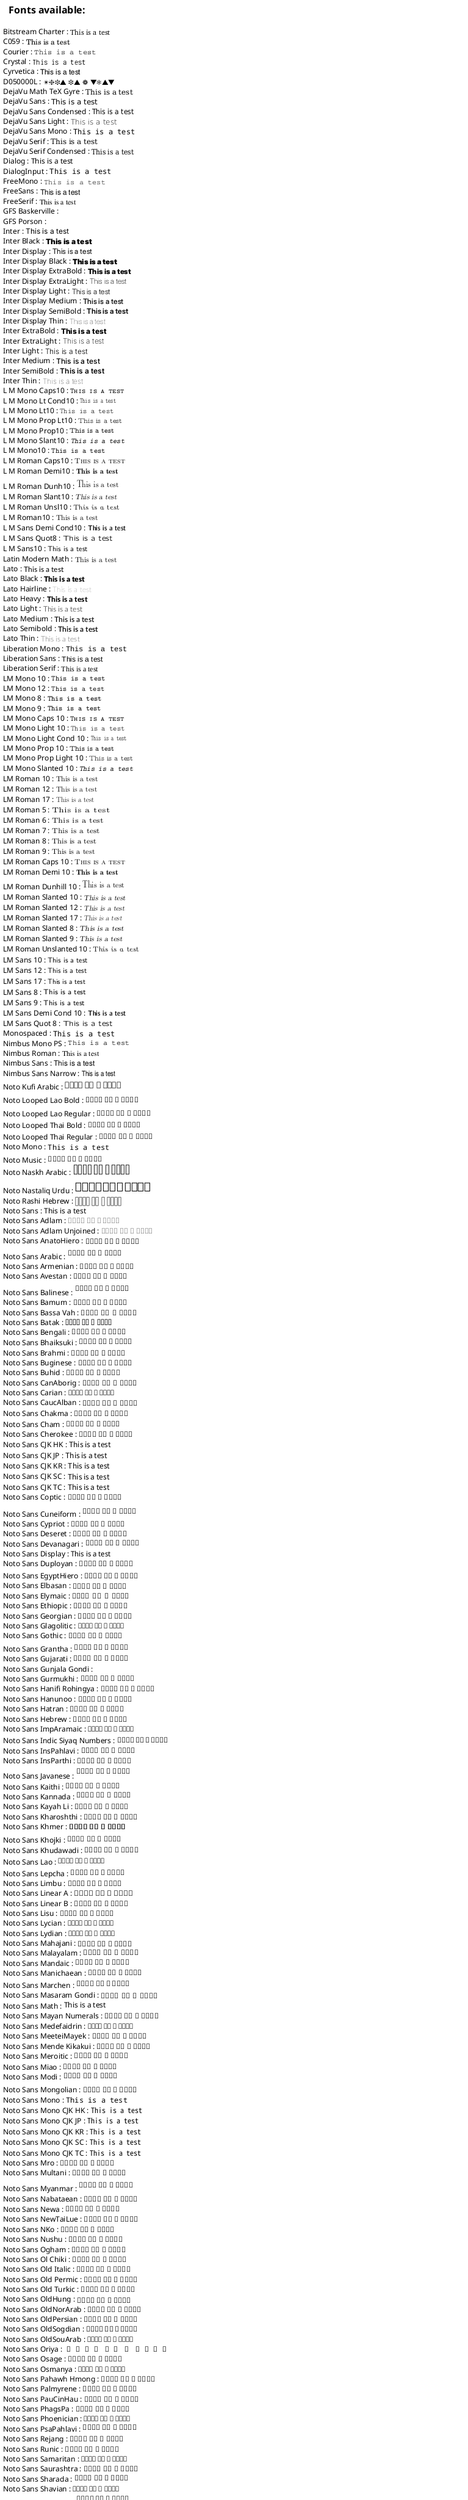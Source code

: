 @startuml
listfonts
@enduml
@startuml
skinparam linetype ortho

object "**Homepage**" as ROOT {
    __<font color=blue>""solid-auth-ui.computing.dcu.ie""</font>__
    Website landing page
}

object "**Experiment**" as PROTOTYPE {
    __<font color=blue>""/prototype""</font>__
    Introducing participants with
    . the Plain Language Statement (PLS) and
    . the Informed Consent (IC) Form,
    and conducting the asynchronous experiment.
}

object "**Contact**" as CONTACT {
    __<font color=blue>""/contact""</font>__
    Presentation of the research team
    and contact details
}

object "**UI Primer**" as TRIAL {
    __<font color=blue>""/trial""</font>__
    Demonstrates the features of the UI outside of
    the experiment setting.
}

object "**Glossary**" as GLOSSARY {
    __<font color=blue>""/glossary""</font>__
    Terms and definitions
}


object "**UI Demo and Tutorial Video**" as TUTORIAL {
    __<font color=blue>""/tutorial""</font>__
    Embedded YouTube videos presenting the UI features.
}
object "**About**" as ABOUT {
    __<font color=blue>""/about""</font>__
    Presentation of the research subject and context
}

object "**State-of-the-Art Literature**" as LITERATURE {
    __<font color=blue>""/literature""</font>__
    Lists of some of the papers main sources
}

ROOT::solid --> PROTOTYPE
ROOT::solid ---> CONTACT
ROOT::solid --> ABOUT

ABOUT ---> LITERATURE

PROTOTYPE ---> TRIAL
PROTOTYPE --> GLOSSARY
PROTOTYPE ---> TUTORIAL

@enduml